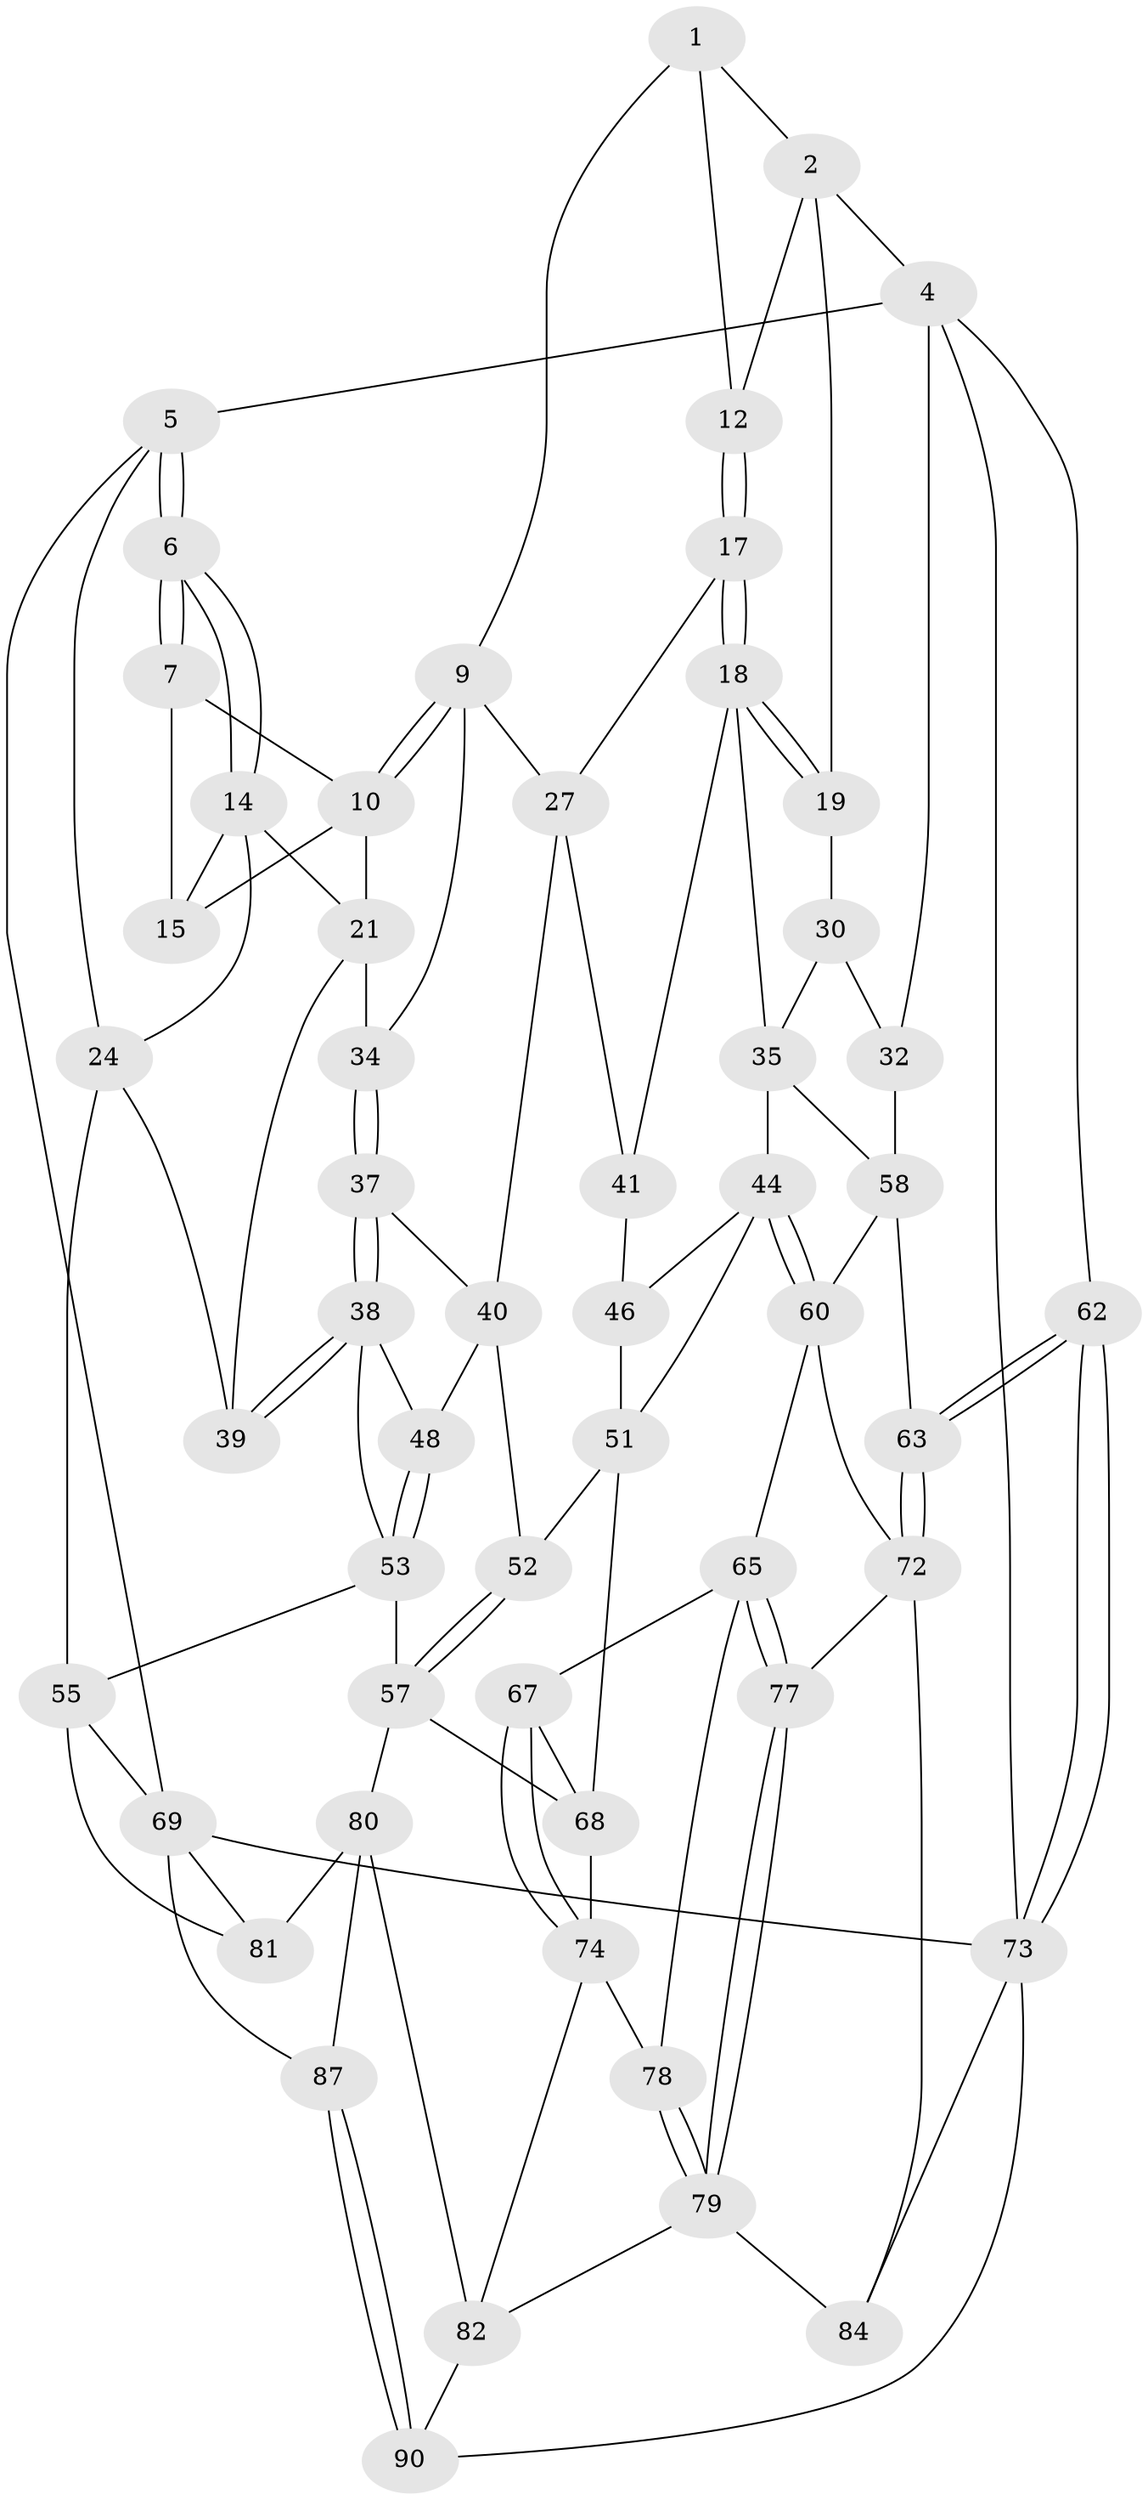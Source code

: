 // original degree distribution, {3: 0.03333333333333333, 4: 0.2222222222222222, 6: 0.2222222222222222, 5: 0.5222222222222223}
// Generated by graph-tools (version 1.1) at 2025/11/02/27/25 16:11:55]
// undirected, 54 vertices, 118 edges
graph export_dot {
graph [start="1"]
  node [color=gray90,style=filled];
  1 [pos="+0.3735239732538461+0",super="+8"];
  2 [pos="+0.6548201867579883+0",super="+3"];
  4 [pos="+1+0",super="+31"];
  5 [pos="+0+0"];
  6 [pos="+0+0"];
  7 [pos="+0.22538283498962738+0",super="+11"];
  9 [pos="+0.31159964163440246+0.13533052249891994",super="+29"];
  10 [pos="+0.21736503590674097+0.11007814997067795",super="+16"];
  12 [pos="+0.6773122948029576+0.053833497413980705",super="+13"];
  14 [pos="+0+0",super="+23"];
  15 [pos="+0.1283873568648083+0.08441506918601492"];
  17 [pos="+0.7211681204406492+0.19160907795858897",super="+26"];
  18 [pos="+0.7309703121944877+0.19761890320965994",super="+36"];
  19 [pos="+0.8141526821130783+0.1418166336208573",super="+20"];
  21 [pos="+0.15143764977558258+0.19542683484165466",super="+22"];
  24 [pos="+0+0.31486263013829335",super="+25"];
  27 [pos="+0.4768465078116819+0.3171784394934776",super="+28"];
  30 [pos="+0.955192316040477+0.20323311526764387",super="+33"];
  32 [pos="+1+0.37926587637446646"];
  34 [pos="+0.21089156026154945+0.21111475203814042"];
  35 [pos="+0.8014838220137809+0.2651468813369379",super="+43"];
  37 [pos="+0.22292480756520047+0.29105489865737855"];
  38 [pos="+0.08794867241601088+0.3467154042416544",super="+49"];
  39 [pos="+0.07250628570847734+0.3325696262597409"];
  40 [pos="+0.2849187554827127+0.3223572428384947",super="+47"];
  41 [pos="+0.6845482693518439+0.35251716959351903",super="+42"];
  44 [pos="+0.7521128626551946+0.4910517886132517",super="+45"];
  46 [pos="+0.7031004403864227+0.41156077979694555",super="+50"];
  48 [pos="+0.207192982673387+0.41659663593159624"];
  51 [pos="+0.4769407365498615+0.49876650304547115",super="+61"];
  52 [pos="+0.29809292477717014+0.45962904043759933"];
  53 [pos="+0.06286637451709066+0.6047385932654245",super="+54"];
  55 [pos="+0+0.6961945422904272",super="+56"];
  57 [pos="+0.15971516241329795+0.6413865265647826",super="+71"];
  58 [pos="+0.9963952732556283+0.393181578110272",super="+59"];
  60 [pos="+0.7719976848316492+0.5683754751488567",super="+64"];
  62 [pos="+1+0.7800290588467055"];
  63 [pos="+1+0.7761389659254387"];
  65 [pos="+0.6423374784846902+0.6756155866662136",super="+66"];
  67 [pos="+0.4958377290715433+0.6127982950603962"];
  68 [pos="+0.48934510609774545+0.6083376119760333",super="+70"];
  69 [pos="+0+1",super="+88"];
  72 [pos="+0.8655917215246699+0.7709851873258114",super="+76"];
  73 [pos="+1+1",super="+86"];
  74 [pos="+0.5190333296987677+0.8636225720865879",super="+75"];
  77 [pos="+0.7042199765758651+0.7921576330447254"];
  78 [pos="+0.5760902841935669+0.8632291149643828"];
  79 [pos="+0.5845918416661788+0.870294951251196",super="+85"];
  80 [pos="+0.27816829037057406+0.8143492040125033",super="+83"];
  81 [pos="+0.16761192404123643+0.846223420934727"];
  82 [pos="+0.44544300174686546+0.9191636438740306",super="+89"];
  84 [pos="+0.71683511854973+1"];
  87 [pos="+0.13651937393486754+1"];
  90 [pos="+0.47399234231068893+1"];
  1 -- 2;
  1 -- 12;
  1 -- 9;
  2 -- 12;
  2 -- 4;
  2 -- 19;
  4 -- 5;
  4 -- 73;
  4 -- 32;
  4 -- 62;
  5 -- 6;
  5 -- 6;
  5 -- 69;
  5 -- 24;
  6 -- 7;
  6 -- 7;
  6 -- 14;
  6 -- 14;
  7 -- 10;
  7 -- 15;
  9 -- 10;
  9 -- 10;
  9 -- 34;
  9 -- 27;
  10 -- 21;
  10 -- 15;
  12 -- 17 [weight=2];
  12 -- 17;
  14 -- 15;
  14 -- 24;
  14 -- 21;
  17 -- 18;
  17 -- 18;
  17 -- 27;
  18 -- 19;
  18 -- 19;
  18 -- 41;
  18 -- 35;
  19 -- 30;
  21 -- 34;
  21 -- 39;
  24 -- 39;
  24 -- 55;
  27 -- 41;
  27 -- 40;
  30 -- 32;
  30 -- 35;
  32 -- 58;
  34 -- 37;
  34 -- 37;
  35 -- 58;
  35 -- 44;
  37 -- 38;
  37 -- 38;
  37 -- 40;
  38 -- 39;
  38 -- 39;
  38 -- 48;
  38 -- 53;
  40 -- 48;
  40 -- 52;
  41 -- 46 [weight=2];
  44 -- 60;
  44 -- 60;
  44 -- 46;
  44 -- 51;
  46 -- 51;
  48 -- 53;
  48 -- 53;
  51 -- 52;
  51 -- 68;
  52 -- 57;
  52 -- 57;
  53 -- 57;
  53 -- 55;
  55 -- 81;
  55 -- 69;
  57 -- 80;
  57 -- 68;
  58 -- 60;
  58 -- 63;
  60 -- 72;
  60 -- 65;
  62 -- 63;
  62 -- 63;
  62 -- 73;
  62 -- 73;
  63 -- 72;
  63 -- 72;
  65 -- 77;
  65 -- 77;
  65 -- 67;
  65 -- 78;
  67 -- 68;
  67 -- 74;
  67 -- 74;
  68 -- 74;
  69 -- 73;
  69 -- 81;
  69 -- 87;
  72 -- 84;
  72 -- 77;
  73 -- 90;
  73 -- 84;
  74 -- 78;
  74 -- 82;
  77 -- 79;
  77 -- 79;
  78 -- 79;
  78 -- 79;
  79 -- 84;
  79 -- 82;
  80 -- 81;
  80 -- 82;
  80 -- 87;
  82 -- 90;
  87 -- 90;
  87 -- 90;
}
